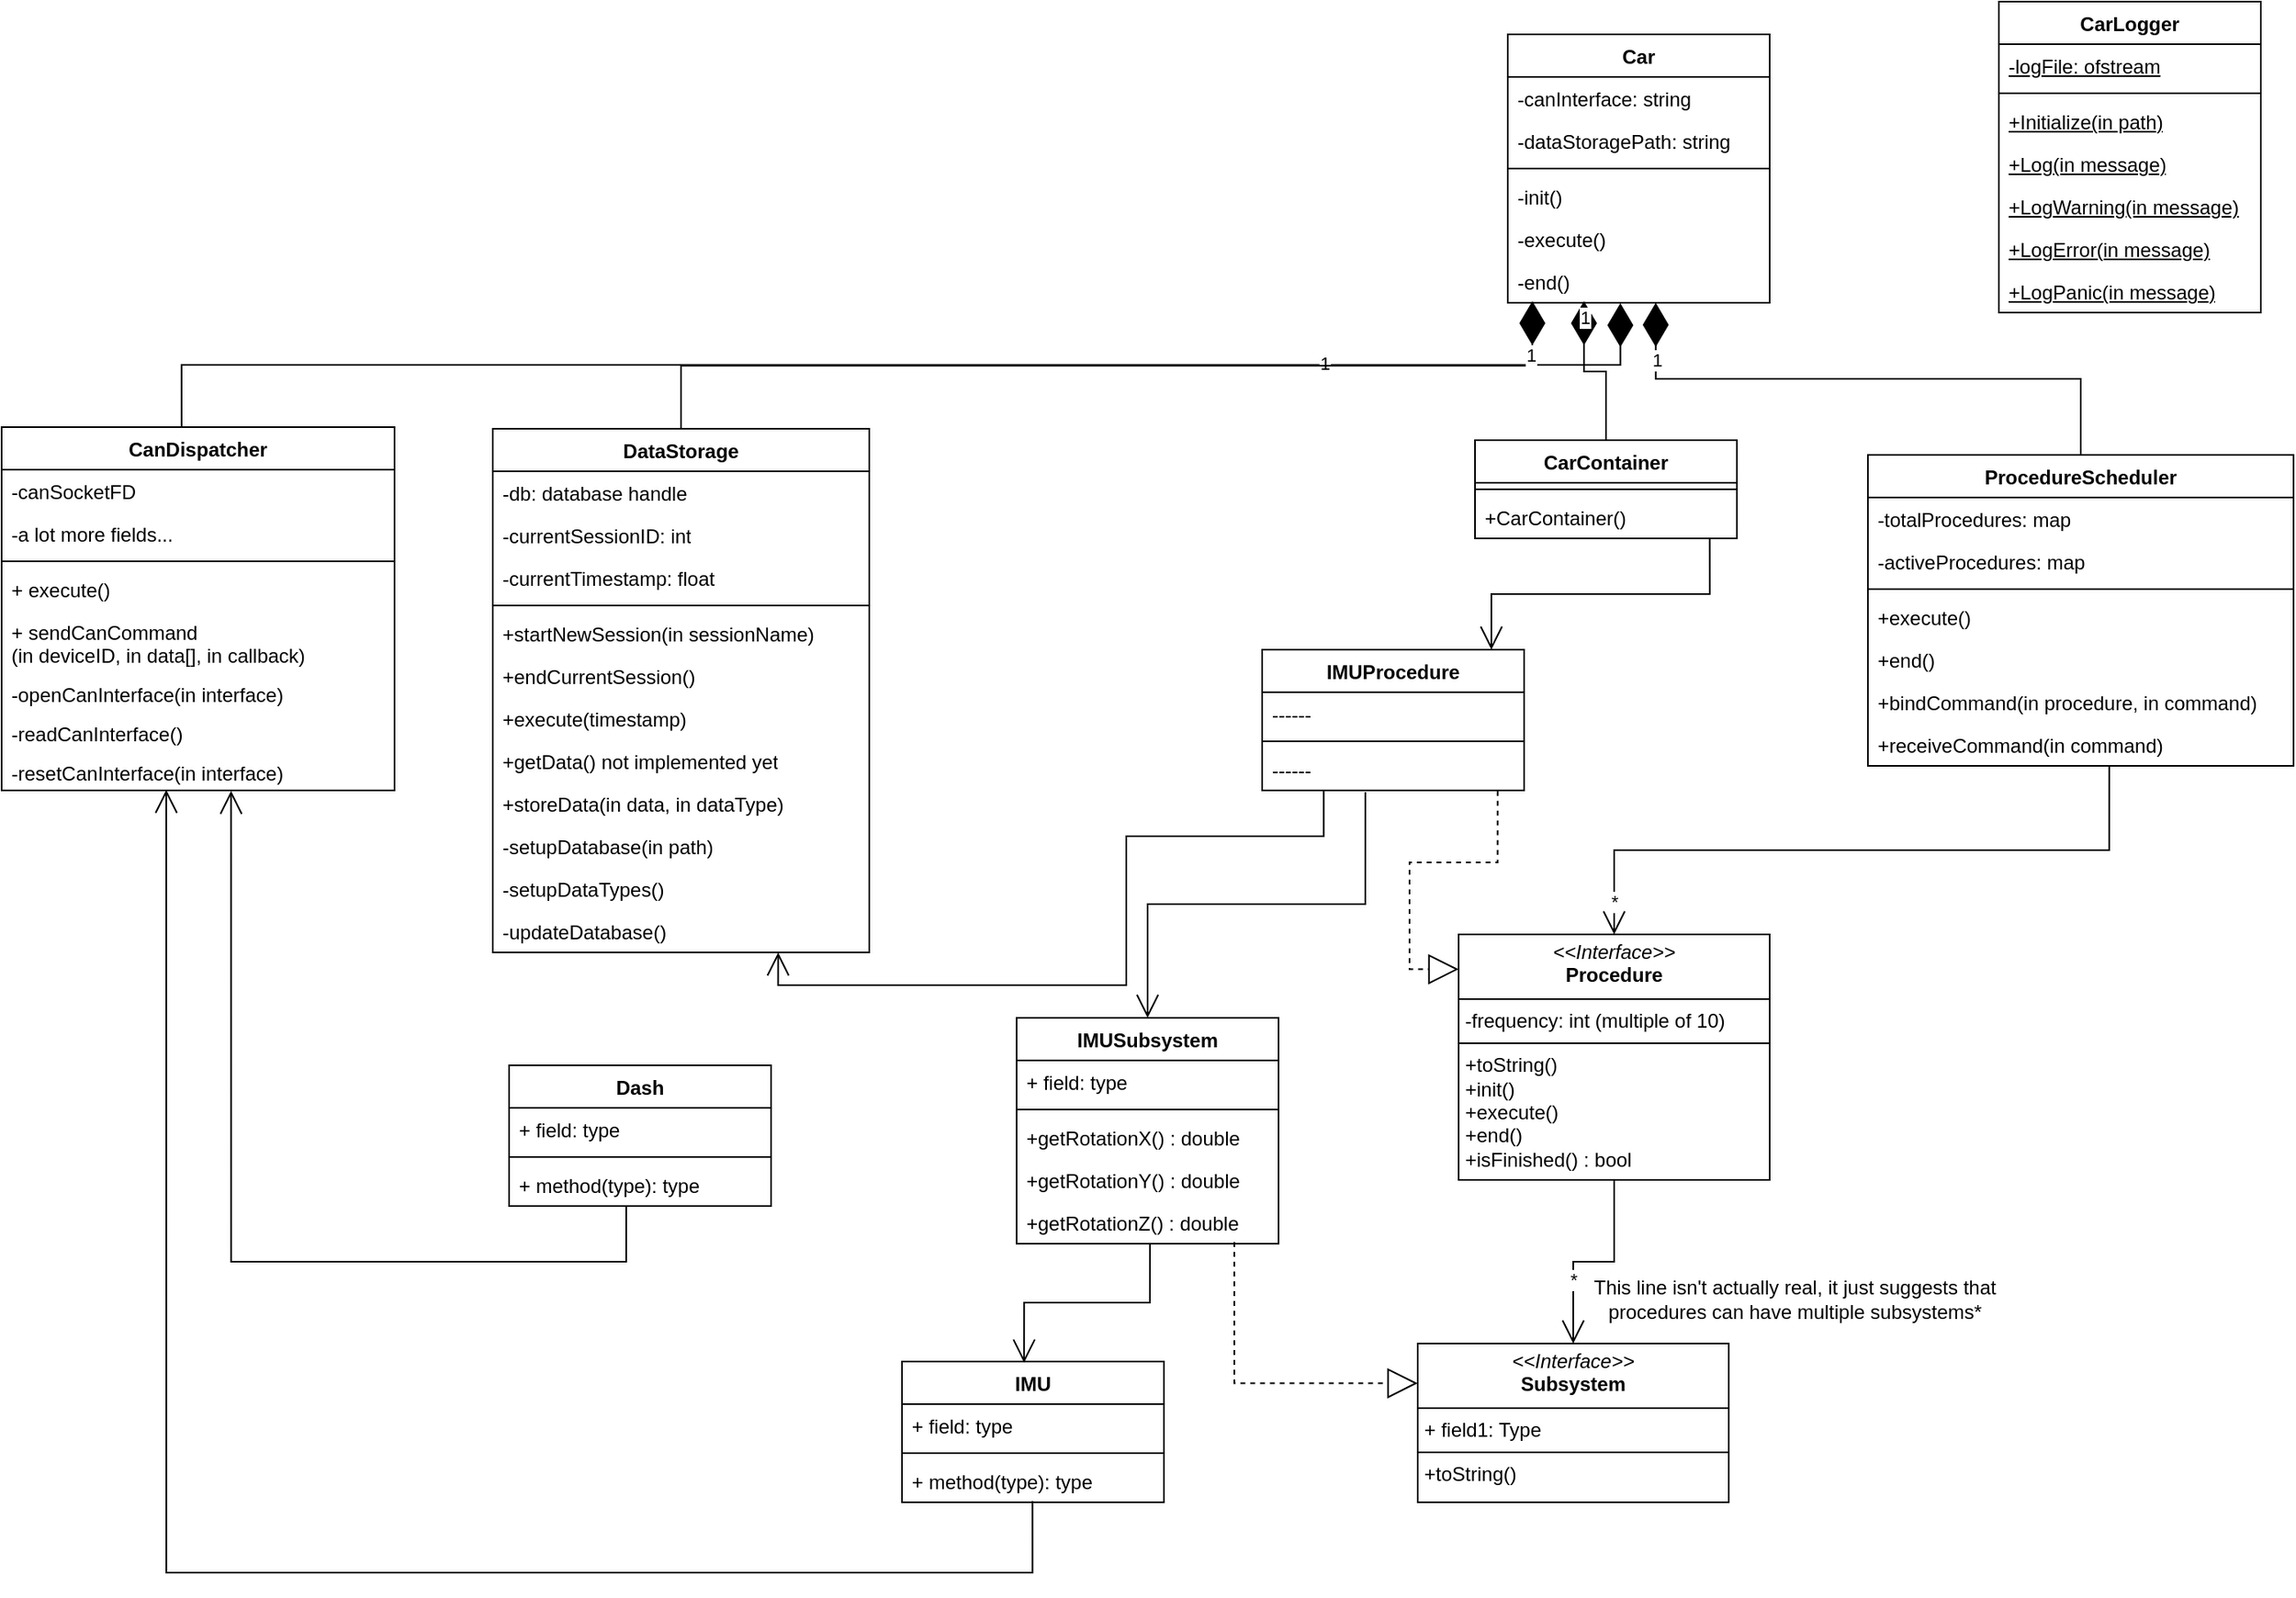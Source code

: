 <mxfile version="24.8.3">
  <diagram id="C5RBs43oDa-KdzZeNtuy" name="Page-1">
    <mxGraphModel dx="2261" dy="749" grid="1" gridSize="10" guides="1" tooltips="1" connect="1" arrows="1" fold="1" page="1" pageScale="1" pageWidth="827" pageHeight="1169" math="0" shadow="0">
      <root>
        <mxCell id="WIyWlLk6GJQsqaUBKTNV-0" />
        <mxCell id="WIyWlLk6GJQsqaUBKTNV-1" parent="WIyWlLk6GJQsqaUBKTNV-0" />
        <mxCell id="zkfFHV4jXpPFQw0GAbJ--0" value="Car" style="swimlane;fontStyle=1;align=center;verticalAlign=top;childLayout=stackLayout;horizontal=1;startSize=26;horizontalStack=0;resizeParent=1;resizeLast=0;collapsible=1;marginBottom=0;rounded=0;shadow=0;strokeWidth=1;" parent="WIyWlLk6GJQsqaUBKTNV-1" vertex="1">
          <mxGeometry x="300" y="40" width="160" height="164" as="geometry">
            <mxRectangle x="300" y="40" width="160" height="26" as="alternateBounds" />
          </mxGeometry>
        </mxCell>
        <mxCell id="8t5O6EoHrvJ2qPUYRxW4-82" value="-canInterface: string" style="text;align=left;verticalAlign=top;spacingLeft=4;spacingRight=4;overflow=hidden;rotatable=0;points=[[0,0.5],[1,0.5]];portConstraint=eastwest;" parent="zkfFHV4jXpPFQw0GAbJ--0" vertex="1">
          <mxGeometry y="26" width="160" height="26" as="geometry" />
        </mxCell>
        <mxCell id="zkfFHV4jXpPFQw0GAbJ--3" value="-dataStoragePath: string" style="text;align=left;verticalAlign=top;spacingLeft=4;spacingRight=4;overflow=hidden;rotatable=0;points=[[0,0.5],[1,0.5]];portConstraint=eastwest;rounded=0;shadow=0;html=0;" parent="zkfFHV4jXpPFQw0GAbJ--0" vertex="1">
          <mxGeometry y="52" width="160" height="26" as="geometry" />
        </mxCell>
        <mxCell id="zkfFHV4jXpPFQw0GAbJ--4" value="" style="line;html=1;strokeWidth=1;align=left;verticalAlign=middle;spacingTop=-1;spacingLeft=3;spacingRight=3;rotatable=0;labelPosition=right;points=[];portConstraint=eastwest;" parent="zkfFHV4jXpPFQw0GAbJ--0" vertex="1">
          <mxGeometry y="78" width="160" height="8" as="geometry" />
        </mxCell>
        <mxCell id="zkfFHV4jXpPFQw0GAbJ--5" value="-init()" style="text;align=left;verticalAlign=top;spacingLeft=4;spacingRight=4;overflow=hidden;rotatable=0;points=[[0,0.5],[1,0.5]];portConstraint=eastwest;" parent="zkfFHV4jXpPFQw0GAbJ--0" vertex="1">
          <mxGeometry y="86" width="160" height="26" as="geometry" />
        </mxCell>
        <mxCell id="8t5O6EoHrvJ2qPUYRxW4-0" value="-execute()" style="text;align=left;verticalAlign=top;spacingLeft=4;spacingRight=4;overflow=hidden;rotatable=0;points=[[0,0.5],[1,0.5]];portConstraint=eastwest;" parent="zkfFHV4jXpPFQw0GAbJ--0" vertex="1">
          <mxGeometry y="112" width="160" height="26" as="geometry" />
        </mxCell>
        <mxCell id="8t5O6EoHrvJ2qPUYRxW4-6" value="-end()" style="text;align=left;verticalAlign=top;spacingLeft=4;spacingRight=4;overflow=hidden;rotatable=0;points=[[0,0.5],[1,0.5]];portConstraint=eastwest;" parent="zkfFHV4jXpPFQw0GAbJ--0" vertex="1">
          <mxGeometry y="138" width="160" height="26" as="geometry" />
        </mxCell>
        <mxCell id="8t5O6EoHrvJ2qPUYRxW4-7" value="CarContainer" style="swimlane;fontStyle=1;align=center;verticalAlign=top;childLayout=stackLayout;horizontal=1;startSize=26;horizontalStack=0;resizeParent=1;resizeParentMax=0;resizeLast=0;collapsible=1;marginBottom=0;whiteSpace=wrap;html=1;" parent="WIyWlLk6GJQsqaUBKTNV-1" vertex="1">
          <mxGeometry x="280" y="288" width="160" height="60" as="geometry" />
        </mxCell>
        <mxCell id="8t5O6EoHrvJ2qPUYRxW4-9" value="" style="line;strokeWidth=1;fillColor=none;align=left;verticalAlign=middle;spacingTop=-1;spacingLeft=3;spacingRight=3;rotatable=0;labelPosition=right;points=[];portConstraint=eastwest;strokeColor=inherit;" parent="8t5O6EoHrvJ2qPUYRxW4-7" vertex="1">
          <mxGeometry y="26" width="160" height="8" as="geometry" />
        </mxCell>
        <mxCell id="8t5O6EoHrvJ2qPUYRxW4-10" value="+CarContainer()" style="text;strokeColor=none;fillColor=none;align=left;verticalAlign=top;spacingLeft=4;spacingRight=4;overflow=hidden;rotatable=0;points=[[0,0.5],[1,0.5]];portConstraint=eastwest;whiteSpace=wrap;html=1;" parent="8t5O6EoHrvJ2qPUYRxW4-7" vertex="1">
          <mxGeometry y="34" width="160" height="26" as="geometry" />
        </mxCell>
        <mxCell id="8t5O6EoHrvJ2qPUYRxW4-15" value="" style="endArrow=diamondThin;endFill=1;endSize=24;html=1;rounded=0;exitX=0.5;exitY=0;exitDx=0;exitDy=0;edgeStyle=orthogonalEdgeStyle;entryX=0.291;entryY=0.962;entryDx=0;entryDy=0;entryPerimeter=0;" parent="WIyWlLk6GJQsqaUBKTNV-1" source="8t5O6EoHrvJ2qPUYRxW4-7" target="8t5O6EoHrvJ2qPUYRxW4-6" edge="1">
          <mxGeometry width="160" relative="1" as="geometry">
            <mxPoint x="735.68" y="372.42" as="sourcePoint" />
            <mxPoint x="430" y="200" as="targetPoint" />
          </mxGeometry>
        </mxCell>
        <mxCell id="8t5O6EoHrvJ2qPUYRxW4-134" value="1" style="edgeLabel;html=1;align=center;verticalAlign=middle;resizable=0;points=[];" parent="8t5O6EoHrvJ2qPUYRxW4-15" vertex="1" connectable="0">
          <mxGeometry x="0.8" relative="1" as="geometry">
            <mxPoint as="offset" />
          </mxGeometry>
        </mxCell>
        <mxCell id="8t5O6EoHrvJ2qPUYRxW4-16" value="ProcedureScheduler" style="swimlane;fontStyle=1;align=center;verticalAlign=top;childLayout=stackLayout;horizontal=1;startSize=26;horizontalStack=0;resizeParent=1;resizeParentMax=0;resizeLast=0;collapsible=1;marginBottom=0;whiteSpace=wrap;html=1;" parent="WIyWlLk6GJQsqaUBKTNV-1" vertex="1">
          <mxGeometry x="520" y="297" width="260" height="190" as="geometry" />
        </mxCell>
        <mxCell id="8t5O6EoHrvJ2qPUYRxW4-22" value="-totalProcedures: map" style="text;strokeColor=none;fillColor=none;align=left;verticalAlign=top;spacingLeft=4;spacingRight=4;overflow=hidden;rotatable=0;points=[[0,0.5],[1,0.5]];portConstraint=eastwest;whiteSpace=wrap;html=1;" parent="8t5O6EoHrvJ2qPUYRxW4-16" vertex="1">
          <mxGeometry y="26" width="260" height="26" as="geometry" />
        </mxCell>
        <mxCell id="8t5O6EoHrvJ2qPUYRxW4-17" value="&lt;div&gt;-activeProcedures: map&lt;/div&gt;" style="text;strokeColor=none;fillColor=none;align=left;verticalAlign=top;spacingLeft=4;spacingRight=4;overflow=hidden;rotatable=0;points=[[0,0.5],[1,0.5]];portConstraint=eastwest;whiteSpace=wrap;html=1;" parent="8t5O6EoHrvJ2qPUYRxW4-16" vertex="1">
          <mxGeometry y="52" width="260" height="26" as="geometry" />
        </mxCell>
        <mxCell id="8t5O6EoHrvJ2qPUYRxW4-18" value="" style="line;strokeWidth=1;fillColor=none;align=left;verticalAlign=middle;spacingTop=-1;spacingLeft=3;spacingRight=3;rotatable=0;labelPosition=right;points=[];portConstraint=eastwest;strokeColor=inherit;" parent="8t5O6EoHrvJ2qPUYRxW4-16" vertex="1">
          <mxGeometry y="78" width="260" height="8" as="geometry" />
        </mxCell>
        <mxCell id="8t5O6EoHrvJ2qPUYRxW4-19" value="+execute()" style="text;strokeColor=none;fillColor=none;align=left;verticalAlign=top;spacingLeft=4;spacingRight=4;overflow=hidden;rotatable=0;points=[[0,0.5],[1,0.5]];portConstraint=eastwest;whiteSpace=wrap;html=1;" parent="8t5O6EoHrvJ2qPUYRxW4-16" vertex="1">
          <mxGeometry y="86" width="260" height="26" as="geometry" />
        </mxCell>
        <mxCell id="8t5O6EoHrvJ2qPUYRxW4-23" value="+end()" style="text;strokeColor=none;fillColor=none;align=left;verticalAlign=top;spacingLeft=4;spacingRight=4;overflow=hidden;rotatable=0;points=[[0,0.5],[1,0.5]];portConstraint=eastwest;whiteSpace=wrap;html=1;" parent="8t5O6EoHrvJ2qPUYRxW4-16" vertex="1">
          <mxGeometry y="112" width="260" height="26" as="geometry" />
        </mxCell>
        <mxCell id="8t5O6EoHrvJ2qPUYRxW4-24" value="+bindCommand(in procedure, in command)" style="text;strokeColor=none;fillColor=none;align=left;verticalAlign=top;spacingLeft=4;spacingRight=4;overflow=hidden;rotatable=0;points=[[0,0.5],[1,0.5]];portConstraint=eastwest;whiteSpace=wrap;html=1;" parent="8t5O6EoHrvJ2qPUYRxW4-16" vertex="1">
          <mxGeometry y="138" width="260" height="26" as="geometry" />
        </mxCell>
        <mxCell id="8t5O6EoHrvJ2qPUYRxW4-25" value="+receiveCommand(in command)" style="text;strokeColor=none;fillColor=none;align=left;verticalAlign=top;spacingLeft=4;spacingRight=4;overflow=hidden;rotatable=0;points=[[0,0.5],[1,0.5]];portConstraint=eastwest;whiteSpace=wrap;html=1;" parent="8t5O6EoHrvJ2qPUYRxW4-16" vertex="1">
          <mxGeometry y="164" width="260" height="26" as="geometry" />
        </mxCell>
        <mxCell id="8t5O6EoHrvJ2qPUYRxW4-26" value="" style="endArrow=diamondThin;endFill=1;endSize=24;html=1;rounded=0;exitX=0.5;exitY=0;exitDx=0;exitDy=0;edgeStyle=orthogonalEdgeStyle;entryX=0.565;entryY=1;entryDx=0;entryDy=0;entryPerimeter=0;" parent="WIyWlLk6GJQsqaUBKTNV-1" source="8t5O6EoHrvJ2qPUYRxW4-16" target="8t5O6EoHrvJ2qPUYRxW4-6" edge="1">
          <mxGeometry width="160" relative="1" as="geometry">
            <mxPoint x="434.04" y="440.75" as="sourcePoint" />
            <mxPoint x="520" y="177" as="targetPoint" />
          </mxGeometry>
        </mxCell>
        <mxCell id="8t5O6EoHrvJ2qPUYRxW4-131" value="1" style="edgeLabel;html=1;align=center;verticalAlign=middle;resizable=0;points=[];" parent="8t5O6EoHrvJ2qPUYRxW4-26" vertex="1" connectable="0">
          <mxGeometry x="0.805" relative="1" as="geometry">
            <mxPoint as="offset" />
          </mxGeometry>
        </mxCell>
        <mxCell id="8t5O6EoHrvJ2qPUYRxW4-36" value="CanDispatcher" style="swimlane;fontStyle=1;align=center;verticalAlign=top;childLayout=stackLayout;horizontal=1;startSize=26;horizontalStack=0;resizeParent=1;resizeParentMax=0;resizeLast=0;collapsible=1;marginBottom=0;whiteSpace=wrap;html=1;" parent="WIyWlLk6GJQsqaUBKTNV-1" vertex="1">
          <mxGeometry x="-620" y="280" width="240" height="222" as="geometry" />
        </mxCell>
        <mxCell id="8t5O6EoHrvJ2qPUYRxW4-41" value="-canSocketFD" style="text;strokeColor=none;fillColor=none;align=left;verticalAlign=top;spacingLeft=4;spacingRight=4;overflow=hidden;rotatable=0;points=[[0,0.5],[1,0.5]];portConstraint=eastwest;whiteSpace=wrap;html=1;" parent="8t5O6EoHrvJ2qPUYRxW4-36" vertex="1">
          <mxGeometry y="26" width="240" height="26" as="geometry" />
        </mxCell>
        <mxCell id="8t5O6EoHrvJ2qPUYRxW4-37" value="-a lot more fields..." style="text;strokeColor=none;fillColor=none;align=left;verticalAlign=top;spacingLeft=4;spacingRight=4;overflow=hidden;rotatable=0;points=[[0,0.5],[1,0.5]];portConstraint=eastwest;whiteSpace=wrap;html=1;" parent="8t5O6EoHrvJ2qPUYRxW4-36" vertex="1">
          <mxGeometry y="52" width="240" height="26" as="geometry" />
        </mxCell>
        <mxCell id="8t5O6EoHrvJ2qPUYRxW4-38" value="" style="line;strokeWidth=1;fillColor=none;align=left;verticalAlign=middle;spacingTop=-1;spacingLeft=3;spacingRight=3;rotatable=0;labelPosition=right;points=[];portConstraint=eastwest;strokeColor=inherit;" parent="8t5O6EoHrvJ2qPUYRxW4-36" vertex="1">
          <mxGeometry y="78" width="240" height="8" as="geometry" />
        </mxCell>
        <mxCell id="8t5O6EoHrvJ2qPUYRxW4-39" value="+ execute()" style="text;strokeColor=none;fillColor=none;align=left;verticalAlign=top;spacingLeft=4;spacingRight=4;overflow=hidden;rotatable=0;points=[[0,0.5],[1,0.5]];portConstraint=eastwest;whiteSpace=wrap;html=1;" parent="8t5O6EoHrvJ2qPUYRxW4-36" vertex="1">
          <mxGeometry y="86" width="240" height="26" as="geometry" />
        </mxCell>
        <mxCell id="8t5O6EoHrvJ2qPUYRxW4-40" value="+ sendCanCommand&lt;div&gt;(in deviceID, in data[],&amp;nbsp;&lt;span style=&quot;background-color: initial;&quot;&gt;in callback)&lt;/span&gt;&lt;/div&gt;" style="text;strokeColor=none;fillColor=none;align=left;verticalAlign=top;spacingLeft=4;spacingRight=4;overflow=hidden;rotatable=0;points=[[0,0.5],[1,0.5]];portConstraint=eastwest;whiteSpace=wrap;html=1;" parent="8t5O6EoHrvJ2qPUYRxW4-36" vertex="1">
          <mxGeometry y="112" width="240" height="38" as="geometry" />
        </mxCell>
        <mxCell id="8t5O6EoHrvJ2qPUYRxW4-42" value="-openCanInterface(in interface)" style="text;strokeColor=none;fillColor=none;align=left;verticalAlign=top;spacingLeft=4;spacingRight=4;overflow=hidden;rotatable=0;points=[[0,0.5],[1,0.5]];portConstraint=eastwest;whiteSpace=wrap;html=1;" parent="8t5O6EoHrvJ2qPUYRxW4-36" vertex="1">
          <mxGeometry y="150" width="240" height="24" as="geometry" />
        </mxCell>
        <mxCell id="8t5O6EoHrvJ2qPUYRxW4-44" value="-readCanInterface()" style="text;strokeColor=none;fillColor=none;align=left;verticalAlign=top;spacingLeft=4;spacingRight=4;overflow=hidden;rotatable=0;points=[[0,0.5],[1,0.5]];portConstraint=eastwest;whiteSpace=wrap;html=1;" parent="8t5O6EoHrvJ2qPUYRxW4-36" vertex="1">
          <mxGeometry y="174" width="240" height="24" as="geometry" />
        </mxCell>
        <mxCell id="8t5O6EoHrvJ2qPUYRxW4-45" value="-resetCanInterface(in interface)" style="text;strokeColor=none;fillColor=none;align=left;verticalAlign=top;spacingLeft=4;spacingRight=4;overflow=hidden;rotatable=0;points=[[0,0.5],[1,0.5]];portConstraint=eastwest;whiteSpace=wrap;html=1;" parent="8t5O6EoHrvJ2qPUYRxW4-36" vertex="1">
          <mxGeometry y="198" width="240" height="24" as="geometry" />
        </mxCell>
        <mxCell id="8t5O6EoHrvJ2qPUYRxW4-46" value="" style="endArrow=diamondThin;endFill=1;endSize=24;html=1;rounded=0;entryX=0.43;entryY=1.008;entryDx=0;entryDy=0;exitX=0.458;exitY=0.001;exitDx=0;exitDy=0;edgeStyle=orthogonalEdgeStyle;entryPerimeter=0;exitPerimeter=0;" parent="WIyWlLk6GJQsqaUBKTNV-1" source="8t5O6EoHrvJ2qPUYRxW4-36" target="8t5O6EoHrvJ2qPUYRxW4-6" edge="1">
          <mxGeometry width="160" relative="1" as="geometry">
            <mxPoint x="283" y="368" as="sourcePoint" />
            <mxPoint x="230" y="150" as="targetPoint" />
          </mxGeometry>
        </mxCell>
        <mxCell id="8t5O6EoHrvJ2qPUYRxW4-132" value="1" style="edgeLabel;html=1;align=center;verticalAlign=middle;resizable=0;points=[];" parent="8t5O6EoHrvJ2qPUYRxW4-46" vertex="1" connectable="0">
          <mxGeometry x="0.541" y="1" relative="1" as="geometry">
            <mxPoint as="offset" />
          </mxGeometry>
        </mxCell>
        <mxCell id="8t5O6EoHrvJ2qPUYRxW4-50" value="DataStorage" style="swimlane;fontStyle=1;align=center;verticalAlign=top;childLayout=stackLayout;horizontal=1;startSize=26;horizontalStack=0;resizeParent=1;resizeParentMax=0;resizeLast=0;collapsible=1;marginBottom=0;whiteSpace=wrap;html=1;" parent="WIyWlLk6GJQsqaUBKTNV-1" vertex="1">
          <mxGeometry x="-320" y="281" width="230" height="320" as="geometry" />
        </mxCell>
        <mxCell id="8t5O6EoHrvJ2qPUYRxW4-74" value="-db: database handle" style="text;strokeColor=none;fillColor=none;align=left;verticalAlign=top;spacingLeft=4;spacingRight=4;overflow=hidden;rotatable=0;points=[[0,0.5],[1,0.5]];portConstraint=eastwest;whiteSpace=wrap;html=1;" parent="8t5O6EoHrvJ2qPUYRxW4-50" vertex="1">
          <mxGeometry y="26" width="230" height="26" as="geometry" />
        </mxCell>
        <mxCell id="8t5O6EoHrvJ2qPUYRxW4-54" value="-currentSessionID: int" style="text;strokeColor=none;fillColor=none;align=left;verticalAlign=top;spacingLeft=4;spacingRight=4;overflow=hidden;rotatable=0;points=[[0,0.5],[1,0.5]];portConstraint=eastwest;whiteSpace=wrap;html=1;" parent="8t5O6EoHrvJ2qPUYRxW4-50" vertex="1">
          <mxGeometry y="52" width="230" height="26" as="geometry" />
        </mxCell>
        <mxCell id="8t5O6EoHrvJ2qPUYRxW4-51" value="-currentTimestamp: float" style="text;strokeColor=none;fillColor=none;align=left;verticalAlign=top;spacingLeft=4;spacingRight=4;overflow=hidden;rotatable=0;points=[[0,0.5],[1,0.5]];portConstraint=eastwest;whiteSpace=wrap;html=1;" parent="8t5O6EoHrvJ2qPUYRxW4-50" vertex="1">
          <mxGeometry y="78" width="230" height="26" as="geometry" />
        </mxCell>
        <mxCell id="8t5O6EoHrvJ2qPUYRxW4-52" value="" style="line;strokeWidth=1;fillColor=none;align=left;verticalAlign=middle;spacingTop=-1;spacingLeft=3;spacingRight=3;rotatable=0;labelPosition=right;points=[];portConstraint=eastwest;strokeColor=inherit;" parent="8t5O6EoHrvJ2qPUYRxW4-50" vertex="1">
          <mxGeometry y="104" width="230" height="8" as="geometry" />
        </mxCell>
        <mxCell id="8t5O6EoHrvJ2qPUYRxW4-53" value="+startNewSession(in sessionName)" style="text;strokeColor=none;fillColor=none;align=left;verticalAlign=top;spacingLeft=4;spacingRight=4;overflow=hidden;rotatable=0;points=[[0,0.5],[1,0.5]];portConstraint=eastwest;whiteSpace=wrap;html=1;" parent="8t5O6EoHrvJ2qPUYRxW4-50" vertex="1">
          <mxGeometry y="112" width="230" height="26" as="geometry" />
        </mxCell>
        <mxCell id="8t5O6EoHrvJ2qPUYRxW4-55" value="+endCurrentSession()" style="text;strokeColor=none;fillColor=none;align=left;verticalAlign=top;spacingLeft=4;spacingRight=4;overflow=hidden;rotatable=0;points=[[0,0.5],[1,0.5]];portConstraint=eastwest;whiteSpace=wrap;html=1;" parent="8t5O6EoHrvJ2qPUYRxW4-50" vertex="1">
          <mxGeometry y="138" width="230" height="26" as="geometry" />
        </mxCell>
        <mxCell id="8t5O6EoHrvJ2qPUYRxW4-56" value="+execute(timestamp)" style="text;strokeColor=none;fillColor=none;align=left;verticalAlign=top;spacingLeft=4;spacingRight=4;overflow=hidden;rotatable=0;points=[[0,0.5],[1,0.5]];portConstraint=eastwest;whiteSpace=wrap;html=1;" parent="8t5O6EoHrvJ2qPUYRxW4-50" vertex="1">
          <mxGeometry y="164" width="230" height="26" as="geometry" />
        </mxCell>
        <mxCell id="8t5O6EoHrvJ2qPUYRxW4-57" value="+getData() not implemented yet" style="text;strokeColor=none;fillColor=none;align=left;verticalAlign=top;spacingLeft=4;spacingRight=4;overflow=hidden;rotatable=0;points=[[0,0.5],[1,0.5]];portConstraint=eastwest;whiteSpace=wrap;html=1;" parent="8t5O6EoHrvJ2qPUYRxW4-50" vertex="1">
          <mxGeometry y="190" width="230" height="26" as="geometry" />
        </mxCell>
        <mxCell id="8t5O6EoHrvJ2qPUYRxW4-58" value="+storeData(in data, in dataType)" style="text;strokeColor=none;fillColor=none;align=left;verticalAlign=top;spacingLeft=4;spacingRight=4;overflow=hidden;rotatable=0;points=[[0,0.5],[1,0.5]];portConstraint=eastwest;whiteSpace=wrap;html=1;" parent="8t5O6EoHrvJ2qPUYRxW4-50" vertex="1">
          <mxGeometry y="216" width="230" height="26" as="geometry" />
        </mxCell>
        <mxCell id="8t5O6EoHrvJ2qPUYRxW4-59" value="-setupDatabase(in path)" style="text;strokeColor=none;fillColor=none;align=left;verticalAlign=top;spacingLeft=4;spacingRight=4;overflow=hidden;rotatable=0;points=[[0,0.5],[1,0.5]];portConstraint=eastwest;whiteSpace=wrap;html=1;" parent="8t5O6EoHrvJ2qPUYRxW4-50" vertex="1">
          <mxGeometry y="242" width="230" height="26" as="geometry" />
        </mxCell>
        <mxCell id="8t5O6EoHrvJ2qPUYRxW4-60" value="-setupDataTypes()" style="text;strokeColor=none;fillColor=none;align=left;verticalAlign=top;spacingLeft=4;spacingRight=4;overflow=hidden;rotatable=0;points=[[0,0.5],[1,0.5]];portConstraint=eastwest;whiteSpace=wrap;html=1;" parent="8t5O6EoHrvJ2qPUYRxW4-50" vertex="1">
          <mxGeometry y="268" width="230" height="26" as="geometry" />
        </mxCell>
        <mxCell id="8t5O6EoHrvJ2qPUYRxW4-61" value="-updateDatabase()" style="text;strokeColor=none;fillColor=none;align=left;verticalAlign=top;spacingLeft=4;spacingRight=4;overflow=hidden;rotatable=0;points=[[0,0.5],[1,0.5]];portConstraint=eastwest;whiteSpace=wrap;html=1;" parent="8t5O6EoHrvJ2qPUYRxW4-50" vertex="1">
          <mxGeometry y="294" width="230" height="26" as="geometry" />
        </mxCell>
        <mxCell id="8t5O6EoHrvJ2qPUYRxW4-75" value="" style="endArrow=diamondThin;endFill=1;endSize=24;html=1;rounded=0;exitX=0.5;exitY=0;exitDx=0;exitDy=0;edgeStyle=orthogonalEdgeStyle;entryX=0.094;entryY=0.962;entryDx=0;entryDy=0;entryPerimeter=0;" parent="WIyWlLk6GJQsqaUBKTNV-1" source="8t5O6EoHrvJ2qPUYRxW4-50" target="8t5O6EoHrvJ2qPUYRxW4-6" edge="1">
          <mxGeometry width="160" relative="1" as="geometry">
            <mxPoint x="897" y="218" as="sourcePoint" />
            <mxPoint x="690" y="100" as="targetPoint" />
          </mxGeometry>
        </mxCell>
        <mxCell id="8t5O6EoHrvJ2qPUYRxW4-133" value="1" style="edgeLabel;html=1;align=center;verticalAlign=middle;resizable=0;points=[];" parent="8t5O6EoHrvJ2qPUYRxW4-75" vertex="1" connectable="0">
          <mxGeometry x="0.891" y="1" relative="1" as="geometry">
            <mxPoint as="offset" />
          </mxGeometry>
        </mxCell>
        <mxCell id="8t5O6EoHrvJ2qPUYRxW4-90" value="CarLogger" style="swimlane;fontStyle=1;align=center;verticalAlign=top;childLayout=stackLayout;horizontal=1;startSize=26;horizontalStack=0;resizeParent=1;resizeParentMax=0;resizeLast=0;collapsible=1;marginBottom=0;whiteSpace=wrap;html=1;" parent="WIyWlLk6GJQsqaUBKTNV-1" vertex="1">
          <mxGeometry x="600" y="20" width="160" height="190" as="geometry" />
        </mxCell>
        <mxCell id="8t5O6EoHrvJ2qPUYRxW4-91" value="&lt;u&gt;-logFile: ofstream&lt;/u&gt;" style="text;strokeColor=none;fillColor=none;align=left;verticalAlign=top;spacingLeft=4;spacingRight=4;overflow=hidden;rotatable=0;points=[[0,0.5],[1,0.5]];portConstraint=eastwest;whiteSpace=wrap;html=1;" parent="8t5O6EoHrvJ2qPUYRxW4-90" vertex="1">
          <mxGeometry y="26" width="160" height="26" as="geometry" />
        </mxCell>
        <mxCell id="8t5O6EoHrvJ2qPUYRxW4-92" value="" style="line;strokeWidth=1;fillColor=none;align=left;verticalAlign=middle;spacingTop=-1;spacingLeft=3;spacingRight=3;rotatable=0;labelPosition=right;points=[];portConstraint=eastwest;strokeColor=inherit;" parent="8t5O6EoHrvJ2qPUYRxW4-90" vertex="1">
          <mxGeometry y="52" width="160" height="8" as="geometry" />
        </mxCell>
        <mxCell id="8t5O6EoHrvJ2qPUYRxW4-93" value="&lt;u&gt;+Initialize(in path)&lt;/u&gt;" style="text;strokeColor=none;fillColor=none;align=left;verticalAlign=top;spacingLeft=4;spacingRight=4;overflow=hidden;rotatable=0;points=[[0,0.5],[1,0.5]];portConstraint=eastwest;whiteSpace=wrap;html=1;" parent="8t5O6EoHrvJ2qPUYRxW4-90" vertex="1">
          <mxGeometry y="60" width="160" height="26" as="geometry" />
        </mxCell>
        <mxCell id="8t5O6EoHrvJ2qPUYRxW4-94" value="&lt;u&gt;+Log(in message)&lt;/u&gt;" style="text;strokeColor=none;fillColor=none;align=left;verticalAlign=top;spacingLeft=4;spacingRight=4;overflow=hidden;rotatable=0;points=[[0,0.5],[1,0.5]];portConstraint=eastwest;whiteSpace=wrap;html=1;" parent="8t5O6EoHrvJ2qPUYRxW4-90" vertex="1">
          <mxGeometry y="86" width="160" height="26" as="geometry" />
        </mxCell>
        <mxCell id="8t5O6EoHrvJ2qPUYRxW4-95" value="&lt;u&gt;+LogWarning(in message)&lt;/u&gt;" style="text;strokeColor=none;fillColor=none;align=left;verticalAlign=top;spacingLeft=4;spacingRight=4;overflow=hidden;rotatable=0;points=[[0,0.5],[1,0.5]];portConstraint=eastwest;whiteSpace=wrap;html=1;" parent="8t5O6EoHrvJ2qPUYRxW4-90" vertex="1">
          <mxGeometry y="112" width="160" height="26" as="geometry" />
        </mxCell>
        <mxCell id="8t5O6EoHrvJ2qPUYRxW4-96" value="&lt;u&gt;+LogError(in message)&lt;/u&gt;" style="text;strokeColor=none;fillColor=none;align=left;verticalAlign=top;spacingLeft=4;spacingRight=4;overflow=hidden;rotatable=0;points=[[0,0.5],[1,0.5]];portConstraint=eastwest;whiteSpace=wrap;html=1;" parent="8t5O6EoHrvJ2qPUYRxW4-90" vertex="1">
          <mxGeometry y="138" width="160" height="26" as="geometry" />
        </mxCell>
        <mxCell id="8t5O6EoHrvJ2qPUYRxW4-97" value="&lt;u&gt;+LogPanic(in message)&lt;/u&gt;" style="text;strokeColor=none;fillColor=none;align=left;verticalAlign=top;spacingLeft=4;spacingRight=4;overflow=hidden;rotatable=0;points=[[0,0.5],[1,0.5]];portConstraint=eastwest;whiteSpace=wrap;html=1;" parent="8t5O6EoHrvJ2qPUYRxW4-90" vertex="1">
          <mxGeometry y="164" width="160" height="26" as="geometry" />
        </mxCell>
        <mxCell id="8t5O6EoHrvJ2qPUYRxW4-121" value="IMU" style="swimlane;fontStyle=1;align=center;verticalAlign=top;childLayout=stackLayout;horizontal=1;startSize=26;horizontalStack=0;resizeParent=1;resizeParentMax=0;resizeLast=0;collapsible=1;marginBottom=0;whiteSpace=wrap;html=1;" parent="WIyWlLk6GJQsqaUBKTNV-1" vertex="1">
          <mxGeometry x="-70" y="851" width="160" height="86" as="geometry" />
        </mxCell>
        <mxCell id="8t5O6EoHrvJ2qPUYRxW4-122" value="+ field: type" style="text;strokeColor=none;fillColor=none;align=left;verticalAlign=top;spacingLeft=4;spacingRight=4;overflow=hidden;rotatable=0;points=[[0,0.5],[1,0.5]];portConstraint=eastwest;whiteSpace=wrap;html=1;" parent="8t5O6EoHrvJ2qPUYRxW4-121" vertex="1">
          <mxGeometry y="26" width="160" height="26" as="geometry" />
        </mxCell>
        <mxCell id="8t5O6EoHrvJ2qPUYRxW4-123" value="" style="line;strokeWidth=1;fillColor=none;align=left;verticalAlign=middle;spacingTop=-1;spacingLeft=3;spacingRight=3;rotatable=0;labelPosition=right;points=[];portConstraint=eastwest;strokeColor=inherit;" parent="8t5O6EoHrvJ2qPUYRxW4-121" vertex="1">
          <mxGeometry y="52" width="160" height="8" as="geometry" />
        </mxCell>
        <mxCell id="8t5O6EoHrvJ2qPUYRxW4-124" value="+ method(type): type" style="text;strokeColor=none;fillColor=none;align=left;verticalAlign=top;spacingLeft=4;spacingRight=4;overflow=hidden;rotatable=0;points=[[0,0.5],[1,0.5]];portConstraint=eastwest;whiteSpace=wrap;html=1;" parent="8t5O6EoHrvJ2qPUYRxW4-121" vertex="1">
          <mxGeometry y="60" width="160" height="26" as="geometry" />
        </mxCell>
        <mxCell id="8t5O6EoHrvJ2qPUYRxW4-127" value="Dash" style="swimlane;fontStyle=1;align=center;verticalAlign=top;childLayout=stackLayout;horizontal=1;startSize=26;horizontalStack=0;resizeParent=1;resizeParentMax=0;resizeLast=0;collapsible=1;marginBottom=0;whiteSpace=wrap;html=1;" parent="WIyWlLk6GJQsqaUBKTNV-1" vertex="1">
          <mxGeometry x="-310" y="670" width="160" height="86" as="geometry" />
        </mxCell>
        <mxCell id="8t5O6EoHrvJ2qPUYRxW4-128" value="+ field: type" style="text;strokeColor=none;fillColor=none;align=left;verticalAlign=top;spacingLeft=4;spacingRight=4;overflow=hidden;rotatable=0;points=[[0,0.5],[1,0.5]];portConstraint=eastwest;whiteSpace=wrap;html=1;" parent="8t5O6EoHrvJ2qPUYRxW4-127" vertex="1">
          <mxGeometry y="26" width="160" height="26" as="geometry" />
        </mxCell>
        <mxCell id="8t5O6EoHrvJ2qPUYRxW4-129" value="" style="line;strokeWidth=1;fillColor=none;align=left;verticalAlign=middle;spacingTop=-1;spacingLeft=3;spacingRight=3;rotatable=0;labelPosition=right;points=[];portConstraint=eastwest;strokeColor=inherit;" parent="8t5O6EoHrvJ2qPUYRxW4-127" vertex="1">
          <mxGeometry y="52" width="160" height="8" as="geometry" />
        </mxCell>
        <mxCell id="8t5O6EoHrvJ2qPUYRxW4-130" value="+ method(type): type" style="text;strokeColor=none;fillColor=none;align=left;verticalAlign=top;spacingLeft=4;spacingRight=4;overflow=hidden;rotatable=0;points=[[0,0.5],[1,0.5]];portConstraint=eastwest;whiteSpace=wrap;html=1;" parent="8t5O6EoHrvJ2qPUYRxW4-127" vertex="1">
          <mxGeometry y="60" width="160" height="26" as="geometry" />
        </mxCell>
        <mxCell id="8t5O6EoHrvJ2qPUYRxW4-135" value="This line isn&#39;t actually real, it just suggests that&lt;div&gt;procedures can have multiple subsystems*&lt;/div&gt;" style="text;html=1;align=center;verticalAlign=middle;resizable=0;points=[];autosize=1;strokeColor=none;fillColor=none;" parent="WIyWlLk6GJQsqaUBKTNV-1" vertex="1">
          <mxGeometry x="340" y="793" width="270" height="40" as="geometry" />
        </mxCell>
        <mxCell id="8t5O6EoHrvJ2qPUYRxW4-137" value="" style="endArrow=open;endFill=1;endSize=12;html=1;rounded=0;entryX=0.5;entryY=0;entryDx=0;entryDy=0;edgeStyle=orthogonalEdgeStyle;exitX=0.567;exitY=1.017;exitDx=0;exitDy=0;exitPerimeter=0;" parent="WIyWlLk6GJQsqaUBKTNV-1" source="8t5O6EoHrvJ2qPUYRxW4-25" target="8t5O6EoHrvJ2qPUYRxW4-141" edge="1">
          <mxGeometry width="160" relative="1" as="geometry">
            <mxPoint x="400" y="530" as="sourcePoint" />
            <mxPoint x="340" y="600" as="targetPoint" />
          </mxGeometry>
        </mxCell>
        <mxCell id="8t5O6EoHrvJ2qPUYRxW4-138" value="*" style="edgeLabel;html=1;align=center;verticalAlign=middle;resizable=0;points=[];" parent="8t5O6EoHrvJ2qPUYRxW4-137" vertex="1" connectable="0">
          <mxGeometry x="0.898" relative="1" as="geometry">
            <mxPoint as="offset" />
          </mxGeometry>
        </mxCell>
        <mxCell id="8t5O6EoHrvJ2qPUYRxW4-139" value="" style="endArrow=open;endFill=1;endSize=12;html=1;rounded=0;exitX=0.5;exitY=1;exitDx=0;exitDy=0;entryX=0.5;entryY=0;entryDx=0;entryDy=0;edgeStyle=orthogonalEdgeStyle;" parent="WIyWlLk6GJQsqaUBKTNV-1" source="8t5O6EoHrvJ2qPUYRxW4-141" target="8t5O6EoHrvJ2qPUYRxW4-142" edge="1">
          <mxGeometry width="160" relative="1" as="geometry">
            <mxPoint x="325.78" y="794.364" as="sourcePoint" />
            <mxPoint x="340" y="840" as="targetPoint" />
          </mxGeometry>
        </mxCell>
        <mxCell id="8t5O6EoHrvJ2qPUYRxW4-140" value="*" style="edgeLabel;html=1;align=center;verticalAlign=middle;resizable=0;points=[];" parent="8t5O6EoHrvJ2qPUYRxW4-139" vertex="1" connectable="0">
          <mxGeometry x="0.366" relative="1" as="geometry">
            <mxPoint as="offset" />
          </mxGeometry>
        </mxCell>
        <mxCell id="8t5O6EoHrvJ2qPUYRxW4-141" value="&lt;p style=&quot;margin:0px;margin-top:4px;text-align:center;&quot;&gt;&lt;i&gt;&amp;lt;&amp;lt;Interface&amp;gt;&amp;gt;&lt;/i&gt;&lt;br&gt;&lt;b&gt;Procedure&lt;/b&gt;&lt;/p&gt;&lt;hr size=&quot;1&quot; style=&quot;border-style:solid;&quot;&gt;&lt;p style=&quot;margin:0px;margin-left:4px;&quot;&gt;-frequency: int (multiple of 10)&lt;br&gt;&lt;/p&gt;&lt;hr size=&quot;1&quot; style=&quot;border-style:solid;&quot;&gt;&lt;p style=&quot;margin:0px;margin-left:4px;&quot;&gt;+toString()&lt;/p&gt;&lt;p style=&quot;margin:0px;margin-left:4px;&quot;&gt;+init()&lt;/p&gt;&lt;p style=&quot;margin:0px;margin-left:4px;&quot;&gt;+execute()&lt;/p&gt;&lt;p style=&quot;margin:0px;margin-left:4px;&quot;&gt;+end()&lt;/p&gt;&lt;p style=&quot;margin:0px;margin-left:4px;&quot;&gt;+isFinished() : bool&lt;/p&gt;" style="verticalAlign=top;align=left;overflow=fill;html=1;whiteSpace=wrap;" parent="WIyWlLk6GJQsqaUBKTNV-1" vertex="1">
          <mxGeometry x="270" y="590" width="190" height="150" as="geometry" />
        </mxCell>
        <mxCell id="8t5O6EoHrvJ2qPUYRxW4-142" value="&lt;p style=&quot;margin:0px;margin-top:4px;text-align:center;&quot;&gt;&lt;i&gt;&amp;lt;&amp;lt;Interface&amp;gt;&amp;gt;&lt;/i&gt;&lt;br&gt;&lt;b&gt;Subsystem&lt;/b&gt;&lt;/p&gt;&lt;hr size=&quot;1&quot; style=&quot;border-style:solid;&quot;&gt;&lt;p style=&quot;margin:0px;margin-left:4px;&quot;&gt;+ field1: Type&lt;br&gt;&lt;/p&gt;&lt;hr size=&quot;1&quot; style=&quot;border-style:solid;&quot;&gt;&lt;p style=&quot;margin:0px;margin-left:4px;&quot;&gt;+toString()&lt;/p&gt;" style="verticalAlign=top;align=left;overflow=fill;html=1;whiteSpace=wrap;" parent="WIyWlLk6GJQsqaUBKTNV-1" vertex="1">
          <mxGeometry x="245" y="840" width="190" height="97" as="geometry" />
        </mxCell>
        <mxCell id="8t5O6EoHrvJ2qPUYRxW4-147" value="IMUProcedure" style="swimlane;fontStyle=1;align=center;verticalAlign=top;childLayout=stackLayout;horizontal=1;startSize=26;horizontalStack=0;resizeParent=1;resizeParentMax=0;resizeLast=0;collapsible=1;marginBottom=0;whiteSpace=wrap;html=1;" parent="WIyWlLk6GJQsqaUBKTNV-1" vertex="1">
          <mxGeometry x="150" y="416" width="160" height="86" as="geometry" />
        </mxCell>
        <mxCell id="8t5O6EoHrvJ2qPUYRxW4-148" value="------" style="text;strokeColor=none;fillColor=none;align=left;verticalAlign=top;spacingLeft=4;spacingRight=4;overflow=hidden;rotatable=0;points=[[0,0.5],[1,0.5]];portConstraint=eastwest;whiteSpace=wrap;html=1;" parent="8t5O6EoHrvJ2qPUYRxW4-147" vertex="1">
          <mxGeometry y="26" width="160" height="26" as="geometry" />
        </mxCell>
        <mxCell id="8t5O6EoHrvJ2qPUYRxW4-149" value="" style="line;strokeWidth=1;fillColor=none;align=left;verticalAlign=middle;spacingTop=-1;spacingLeft=3;spacingRight=3;rotatable=0;labelPosition=right;points=[];portConstraint=eastwest;strokeColor=inherit;" parent="8t5O6EoHrvJ2qPUYRxW4-147" vertex="1">
          <mxGeometry y="52" width="160" height="8" as="geometry" />
        </mxCell>
        <mxCell id="8t5O6EoHrvJ2qPUYRxW4-150" value="------" style="text;strokeColor=none;fillColor=none;align=left;verticalAlign=top;spacingLeft=4;spacingRight=4;overflow=hidden;rotatable=0;points=[[0,0.5],[1,0.5]];portConstraint=eastwest;whiteSpace=wrap;html=1;" parent="8t5O6EoHrvJ2qPUYRxW4-147" vertex="1">
          <mxGeometry y="60" width="160" height="26" as="geometry" />
        </mxCell>
        <mxCell id="8t5O6EoHrvJ2qPUYRxW4-153" value="" style="endArrow=block;endSize=16;endFill=0;html=1;rounded=0;edgeStyle=orthogonalEdgeStyle;entryX=0;entryY=0.142;entryDx=0;entryDy=0;entryPerimeter=0;exitX=0.899;exitY=1.013;exitDx=0;exitDy=0;exitPerimeter=0;dashed=1;" parent="WIyWlLk6GJQsqaUBKTNV-1" source="8t5O6EoHrvJ2qPUYRxW4-150" target="8t5O6EoHrvJ2qPUYRxW4-141" edge="1">
          <mxGeometry width="160" relative="1" as="geometry">
            <mxPoint x="10" y="617" as="sourcePoint" />
            <mxPoint x="170" y="617" as="targetPoint" />
            <Array as="points">
              <mxPoint x="294" y="546" />
              <mxPoint x="240" y="546" />
              <mxPoint x="240" y="611" />
            </Array>
          </mxGeometry>
        </mxCell>
        <mxCell id="8t5O6EoHrvJ2qPUYRxW4-155" value="" style="endArrow=open;endFill=1;endSize=12;html=1;rounded=0;exitX=0.394;exitY=1.038;exitDx=0;exitDy=0;exitPerimeter=0;edgeStyle=orthogonalEdgeStyle;entryX=0.5;entryY=0;entryDx=0;entryDy=0;" parent="WIyWlLk6GJQsqaUBKTNV-1" source="8t5O6EoHrvJ2qPUYRxW4-150" target="8t5O6EoHrvJ2qPUYRxW4-156" edge="1">
          <mxGeometry width="160" relative="1" as="geometry">
            <mxPoint x="20" y="651" as="sourcePoint" />
            <mxPoint x="20" y="701" as="targetPoint" />
          </mxGeometry>
        </mxCell>
        <mxCell id="8t5O6EoHrvJ2qPUYRxW4-156" value="IMUSubsystem" style="swimlane;fontStyle=1;align=center;verticalAlign=top;childLayout=stackLayout;horizontal=1;startSize=26;horizontalStack=0;resizeParent=1;resizeParentMax=0;resizeLast=0;collapsible=1;marginBottom=0;whiteSpace=wrap;html=1;" parent="WIyWlLk6GJQsqaUBKTNV-1" vertex="1">
          <mxGeometry y="641" width="160" height="138" as="geometry" />
        </mxCell>
        <mxCell id="8t5O6EoHrvJ2qPUYRxW4-157" value="+ field: type" style="text;strokeColor=none;fillColor=none;align=left;verticalAlign=top;spacingLeft=4;spacingRight=4;overflow=hidden;rotatable=0;points=[[0,0.5],[1,0.5]];portConstraint=eastwest;whiteSpace=wrap;html=1;" parent="8t5O6EoHrvJ2qPUYRxW4-156" vertex="1">
          <mxGeometry y="26" width="160" height="26" as="geometry" />
        </mxCell>
        <mxCell id="8t5O6EoHrvJ2qPUYRxW4-158" value="" style="line;strokeWidth=1;fillColor=none;align=left;verticalAlign=middle;spacingTop=-1;spacingLeft=3;spacingRight=3;rotatable=0;labelPosition=right;points=[];portConstraint=eastwest;strokeColor=inherit;" parent="8t5O6EoHrvJ2qPUYRxW4-156" vertex="1">
          <mxGeometry y="52" width="160" height="8" as="geometry" />
        </mxCell>
        <mxCell id="8t5O6EoHrvJ2qPUYRxW4-159" value="+getRotationX() : double" style="text;strokeColor=none;fillColor=none;align=left;verticalAlign=top;spacingLeft=4;spacingRight=4;overflow=hidden;rotatable=0;points=[[0,0.5],[1,0.5]];portConstraint=eastwest;whiteSpace=wrap;html=1;" parent="8t5O6EoHrvJ2qPUYRxW4-156" vertex="1">
          <mxGeometry y="60" width="160" height="26" as="geometry" />
        </mxCell>
        <mxCell id="8t5O6EoHrvJ2qPUYRxW4-160" value="+getRotationY() : double" style="text;strokeColor=none;fillColor=none;align=left;verticalAlign=top;spacingLeft=4;spacingRight=4;overflow=hidden;rotatable=0;points=[[0,0.5],[1,0.5]];portConstraint=eastwest;whiteSpace=wrap;html=1;" parent="8t5O6EoHrvJ2qPUYRxW4-156" vertex="1">
          <mxGeometry y="86" width="160" height="26" as="geometry" />
        </mxCell>
        <mxCell id="8t5O6EoHrvJ2qPUYRxW4-161" value="+getRotationZ() : double" style="text;strokeColor=none;fillColor=none;align=left;verticalAlign=top;spacingLeft=4;spacingRight=4;overflow=hidden;rotatable=0;points=[[0,0.5],[1,0.5]];portConstraint=eastwest;whiteSpace=wrap;html=1;" parent="8t5O6EoHrvJ2qPUYRxW4-156" vertex="1">
          <mxGeometry y="112" width="160" height="26" as="geometry" />
        </mxCell>
        <mxCell id="8t5O6EoHrvJ2qPUYRxW4-162" value="" style="endArrow=block;endSize=16;endFill=0;html=1;rounded=0;edgeStyle=orthogonalEdgeStyle;entryX=0;entryY=0.25;entryDx=0;entryDy=0;exitX=0.831;exitY=0.962;exitDx=0;exitDy=0;exitPerimeter=0;dashed=1;" parent="WIyWlLk6GJQsqaUBKTNV-1" source="8t5O6EoHrvJ2qPUYRxW4-161" target="8t5O6EoHrvJ2qPUYRxW4-142" edge="1">
          <mxGeometry width="160" relative="1" as="geometry">
            <mxPoint x="30" y="920" as="sourcePoint" />
            <mxPoint x="161" y="961" as="targetPoint" />
          </mxGeometry>
        </mxCell>
        <mxCell id="8t5O6EoHrvJ2qPUYRxW4-163" value="" style="endArrow=open;endFill=1;endSize=12;html=1;rounded=0;exitX=0.896;exitY=1;exitDx=0;exitDy=0;exitPerimeter=0;edgeStyle=orthogonalEdgeStyle;entryX=0.875;entryY=0;entryDx=0;entryDy=0;entryPerimeter=0;" parent="WIyWlLk6GJQsqaUBKTNV-1" source="8t5O6EoHrvJ2qPUYRxW4-10" target="8t5O6EoHrvJ2qPUYRxW4-147" edge="1">
          <mxGeometry width="160" relative="1" as="geometry">
            <mxPoint x="-90" y="367" as="sourcePoint" />
            <mxPoint x="-63" y="489" as="targetPoint" />
          </mxGeometry>
        </mxCell>
        <mxCell id="8t5O6EoHrvJ2qPUYRxW4-165" value="" style="endArrow=open;endFill=1;endSize=12;html=1;rounded=0;edgeStyle=orthogonalEdgeStyle;entryX=0.758;entryY=1;entryDx=0;entryDy=0;entryPerimeter=0;exitX=0.235;exitY=1;exitDx=0;exitDy=0;exitPerimeter=0;" parent="WIyWlLk6GJQsqaUBKTNV-1" source="8t5O6EoHrvJ2qPUYRxW4-150" target="8t5O6EoHrvJ2qPUYRxW4-61" edge="1">
          <mxGeometry width="160" relative="1" as="geometry">
            <mxPoint x="187" y="510" as="sourcePoint" />
            <mxPoint x="-73" y="666" as="targetPoint" />
            <Array as="points">
              <mxPoint x="188" y="530" />
              <mxPoint x="67" y="530" />
              <mxPoint x="67" y="621" />
              <mxPoint x="-146" y="621" />
            </Array>
          </mxGeometry>
        </mxCell>
        <mxCell id="8t5O6EoHrvJ2qPUYRxW4-166" value="" style="endArrow=open;endFill=1;endSize=12;html=1;rounded=0;edgeStyle=orthogonalEdgeStyle;entryX=0.466;entryY=0.008;entryDx=0;entryDy=0;entryPerimeter=0;exitX=0.509;exitY=1.003;exitDx=0;exitDy=0;exitPerimeter=0;" parent="WIyWlLk6GJQsqaUBKTNV-1" source="8t5O6EoHrvJ2qPUYRxW4-161" target="8t5O6EoHrvJ2qPUYRxW4-121" edge="1">
          <mxGeometry width="160" relative="1" as="geometry">
            <mxPoint x="100" y="810" as="sourcePoint" />
            <mxPoint x="-40" y="825" as="targetPoint" />
          </mxGeometry>
        </mxCell>
        <mxCell id="8t5O6EoHrvJ2qPUYRxW4-168" value="" style="endArrow=open;endFill=1;endSize=12;html=1;rounded=0;edgeStyle=orthogonalEdgeStyle;entryX=0.419;entryY=0.985;entryDx=0;entryDy=0;entryPerimeter=0;exitX=0.498;exitY=0.969;exitDx=0;exitDy=0;exitPerimeter=0;" parent="WIyWlLk6GJQsqaUBKTNV-1" source="8t5O6EoHrvJ2qPUYRxW4-124" target="8t5O6EoHrvJ2qPUYRxW4-45" edge="1">
          <mxGeometry width="160" relative="1" as="geometry">
            <mxPoint x="-134" y="870" as="sourcePoint" />
            <mxPoint x="-210" y="943" as="targetPoint" />
            <Array as="points">
              <mxPoint x="10" y="980" />
              <mxPoint x="-519" y="980" />
            </Array>
          </mxGeometry>
        </mxCell>
        <mxCell id="8t5O6EoHrvJ2qPUYRxW4-169" value="" style="endArrow=open;endFill=1;endSize=12;html=1;rounded=0;edgeStyle=orthogonalEdgeStyle;entryX=0.584;entryY=1.012;entryDx=0;entryDy=0;entryPerimeter=0;exitX=0.447;exitY=1.009;exitDx=0;exitDy=0;exitPerimeter=0;" parent="WIyWlLk6GJQsqaUBKTNV-1" source="8t5O6EoHrvJ2qPUYRxW4-130" target="8t5O6EoHrvJ2qPUYRxW4-45" edge="1">
          <mxGeometry width="160" relative="1" as="geometry">
            <mxPoint x="-240" y="760" as="sourcePoint" />
            <mxPoint x="-460" y="520" as="targetPoint" />
            <Array as="points">
              <mxPoint x="-238" y="790" />
              <mxPoint x="-480" y="790" />
            </Array>
          </mxGeometry>
        </mxCell>
      </root>
    </mxGraphModel>
  </diagram>
</mxfile>
